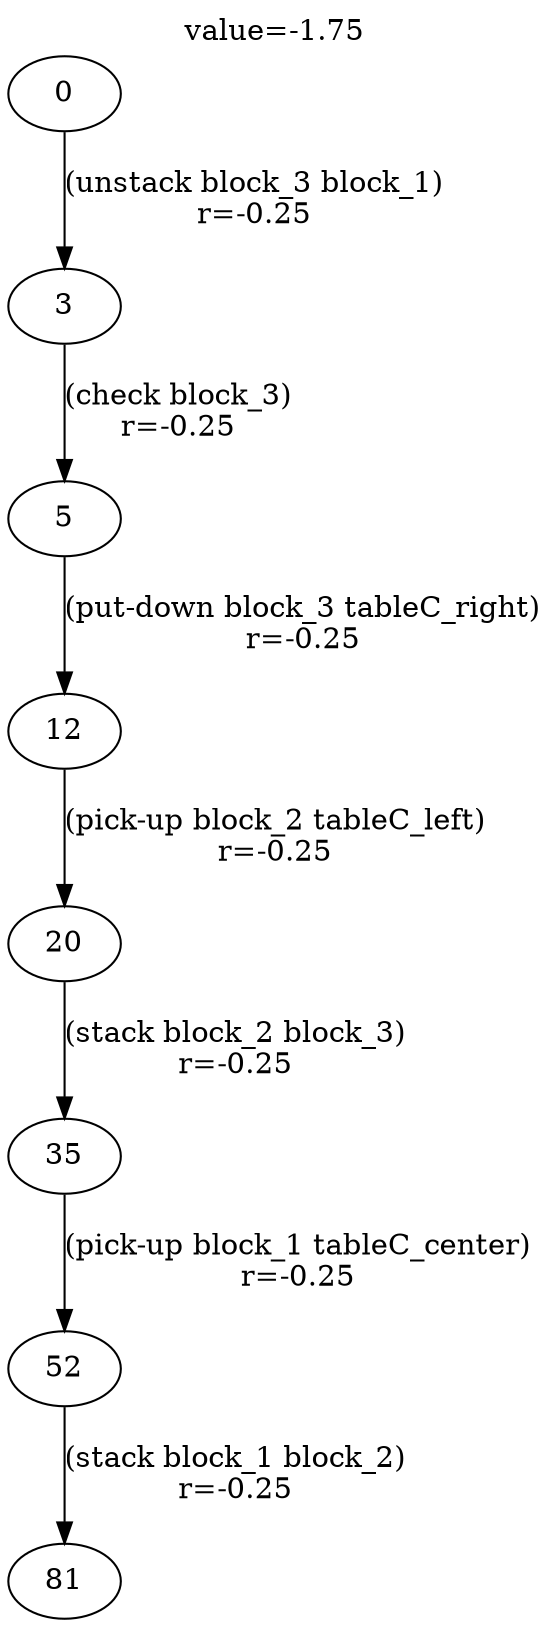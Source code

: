 digraph g{
label="value=-1.75"
labelloc=top
0->3 [ label="(unstack block_3 block_1)
r=-0.25" ];
3->5 [ label="(check block_3)
r=-0.25" ];
5->12 [ label="(put-down block_3 tableC_right)
r=-0.25" ];
12->20 [ label="(pick-up block_2 tableC_left)
r=-0.25" ];
20->35 [ label="(stack block_2 block_3)
r=-0.25" ];
35->52 [ label="(pick-up block_1 tableC_center)
r=-0.25" ];
52->81 [ label="(stack block_1 block_2)
r=-0.25" ];
}
